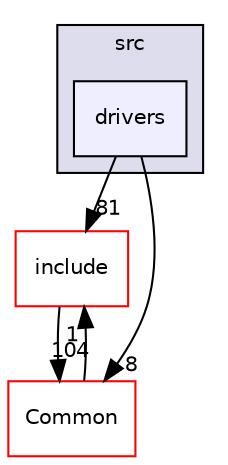 digraph "SU2_CFD/src/drivers" {
  compound=true
  node [ fontsize="10", fontname="Helvetica"];
  edge [ labelfontsize="10", labelfontname="Helvetica"];
  subgraph clusterdir_74ad77d76f42ded9212b1c5616a2ad50 {
    graph [ bgcolor="#ddddee", pencolor="black", label="src" fontname="Helvetica", fontsize="10", URL="dir_74ad77d76f42ded9212b1c5616a2ad50.html"]
  dir_b0182a5812ea3fac6fff80697a988eec [shape=box, label="drivers", style="filled", fillcolor="#eeeeff", pencolor="black", URL="dir_b0182a5812ea3fac6fff80697a988eec.html"];
  }
  dir_3b735dd5547717c34264cbbbba892a8a [shape=box label="include" fillcolor="white" style="filled" color="red" URL="dir_3b735dd5547717c34264cbbbba892a8a.html"];
  dir_4ab6b4cc6a7edbff49100e9123df213f [shape=box label="Common" fillcolor="white" style="filled" color="red" URL="dir_4ab6b4cc6a7edbff49100e9123df213f.html"];
  dir_3b735dd5547717c34264cbbbba892a8a->dir_4ab6b4cc6a7edbff49100e9123df213f [headlabel="104", labeldistance=1.5 headhref="dir_000034_000000.html"];
  dir_4ab6b4cc6a7edbff49100e9123df213f->dir_3b735dd5547717c34264cbbbba892a8a [headlabel="1", labeldistance=1.5 headhref="dir_000000_000034.html"];
  dir_b0182a5812ea3fac6fff80697a988eec->dir_3b735dd5547717c34264cbbbba892a8a [headlabel="81", labeldistance=1.5 headhref="dir_000066_000034.html"];
  dir_b0182a5812ea3fac6fff80697a988eec->dir_4ab6b4cc6a7edbff49100e9123df213f [headlabel="8", labeldistance=1.5 headhref="dir_000066_000000.html"];
}

